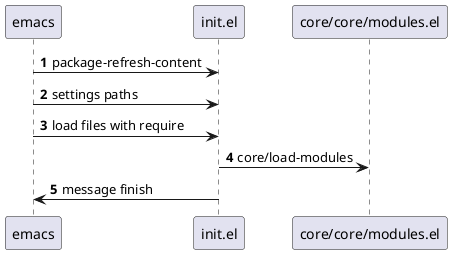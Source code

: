 @startuml
autonumber
emacs -> init.el : package-refresh-content
emacs -> init.el : settings paths
emacs -> init.el : load files with require
init.el -> "core/core/modules.el" : core/load-modules
init.el -> emacs : message finish
@enduml